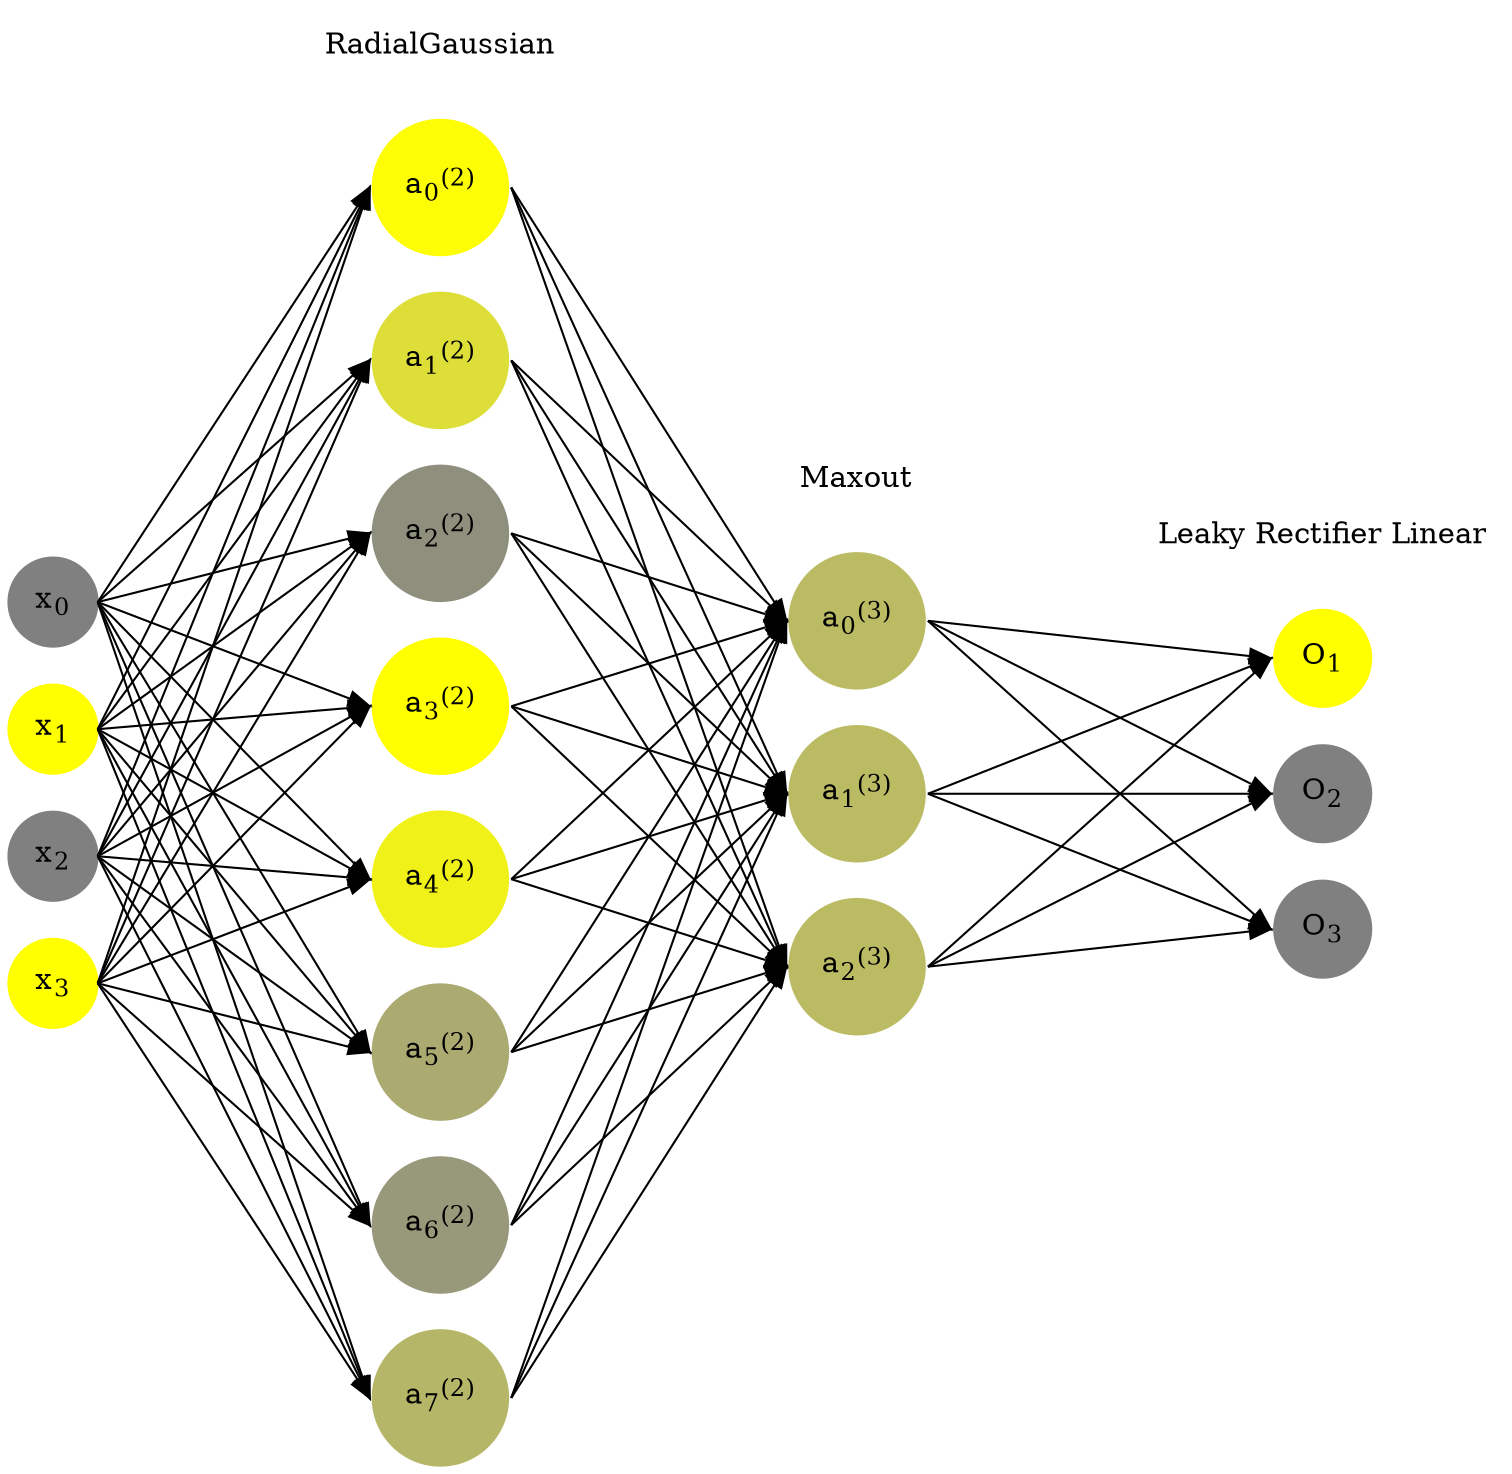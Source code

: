 digraph G {
	rankdir = LR;
	splines=false;
	edge[style=invis];
	ranksep= 1.4;
	{
	node [shape=circle, color="0.1667, 0.0, 0.5", style=filled, fillcolor="0.1667, 0.0, 0.5"];
	x0 [label=<x<sub>0</sub>>];
	}
	{
	node [shape=circle, color="0.1667, 1.0, 1.0", style=filled, fillcolor="0.1667, 1.0, 1.0"];
	x1 [label=<x<sub>1</sub>>];
	}
	{
	node [shape=circle, color="0.1667, 0.0, 0.5", style=filled, fillcolor="0.1667, 0.0, 0.5"];
	x2 [label=<x<sub>2</sub>>];
	}
	{
	node [shape=circle, color="0.1667, 1.0, 1.0", style=filled, fillcolor="0.1667, 1.0, 1.0"];
	x3 [label=<x<sub>3</sub>>];
	}
	{
	node [shape=circle, color="0.1667, 0.978792, 0.989396", style=filled, fillcolor="0.1667, 0.978792, 0.989396"];
	a02 [label=<a<sub>0</sub><sup>(2)</sup>>];
	}
	{
	node [shape=circle, color="0.1667, 0.739795, 0.869898", style=filled, fillcolor="0.1667, 0.739795, 0.869898"];
	a12 [label=<a<sub>1</sub><sup>(2)</sup>>];
	}
	{
	node [shape=circle, color="0.1667, 0.123721, 0.561860", style=filled, fillcolor="0.1667, 0.123721, 0.561860"];
	a22 [label=<a<sub>2</sub><sup>(2)</sup>>];
	}
	{
	node [shape=circle, color="0.1667, 0.998153, 0.999077", style=filled, fillcolor="0.1667, 0.998153, 0.999077"];
	a32 [label=<a<sub>3</sub><sup>(2)</sup>>];
	}
	{
	node [shape=circle, color="0.1667, 0.890614, 0.945307", style=filled, fillcolor="0.1667, 0.890614, 0.945307"];
	a42 [label=<a<sub>4</sub><sup>(2)</sup>>];
	}
	{
	node [shape=circle, color="0.1667, 0.332527, 0.666263", style=filled, fillcolor="0.1667, 0.332527, 0.666263"];
	a52 [label=<a<sub>5</sub><sup>(2)</sup>>];
	}
	{
	node [shape=circle, color="0.1667, 0.189851, 0.594925", style=filled, fillcolor="0.1667, 0.189851, 0.594925"];
	a62 [label=<a<sub>6</sub><sup>(2)</sup>>];
	}
	{
	node [shape=circle, color="0.1667, 0.423235, 0.711618", style=filled, fillcolor="0.1667, 0.423235, 0.711618"];
	a72 [label=<a<sub>7</sub><sup>(2)</sup>>];
	}
	{
	node [shape=circle, color="0.1667, 0.462019, 0.731010", style=filled, fillcolor="0.1667, 0.462019, 0.731010"];
	a03 [label=<a<sub>0</sub><sup>(3)</sup>>];
	}
	{
	node [shape=circle, color="0.1667, 0.462019, 0.731010", style=filled, fillcolor="0.1667, 0.462019, 0.731010"];
	a13 [label=<a<sub>1</sub><sup>(3)</sup>>];
	}
	{
	node [shape=circle, color="0.1667, 0.462019, 0.731010", style=filled, fillcolor="0.1667, 0.462019, 0.731010"];
	a23 [label=<a<sub>2</sub><sup>(3)</sup>>];
	}
	{
	node [shape=circle, color="0.1667, 1.0, 1.0", style=filled, fillcolor="0.1667, 1.0, 1.0"];
	O1 [label=<O<sub>1</sub>>];
	}
	{
	node [shape=circle, color="0.1667, 0.0, 0.5", style=filled, fillcolor="0.1667, 0.0, 0.5"];
	O2 [label=<O<sub>2</sub>>];
	}
	{
	node [shape=circle, color="0.1667, 0.0, 0.5", style=filled, fillcolor="0.1667, 0.0, 0.5"];
	O3 [label=<O<sub>3</sub>>];
	}
	{
	rank=same;
	x0->x1->x2->x3;
	}
	{
	rank=same;
	a02->a12->a22->a32->a42->a52->a62->a72;
	}
	{
	rank=same;
	a03->a13->a23;
	}
	{
	rank=same;
	O1->O2->O3;
	}
	l1 [shape=plaintext,label="RadialGaussian"];
	l1->a02;
	{rank=same; l1;a02};
	l2 [shape=plaintext,label="Maxout"];
	l2->a03;
	{rank=same; l2;a03};
	l3 [shape=plaintext,label="Leaky Rectifier Linear"];
	l3->O1;
	{rank=same; l3;O1};
edge[style=solid, tailport=e, headport=w];
	{x0;x1;x2;x3} -> {a02;a12;a22;a32;a42;a52;a62;a72};
	{a02;a12;a22;a32;a42;a52;a62;a72} -> {a03;a13;a23};
	{a03;a13;a23} -> {O1,O2,O3};
}